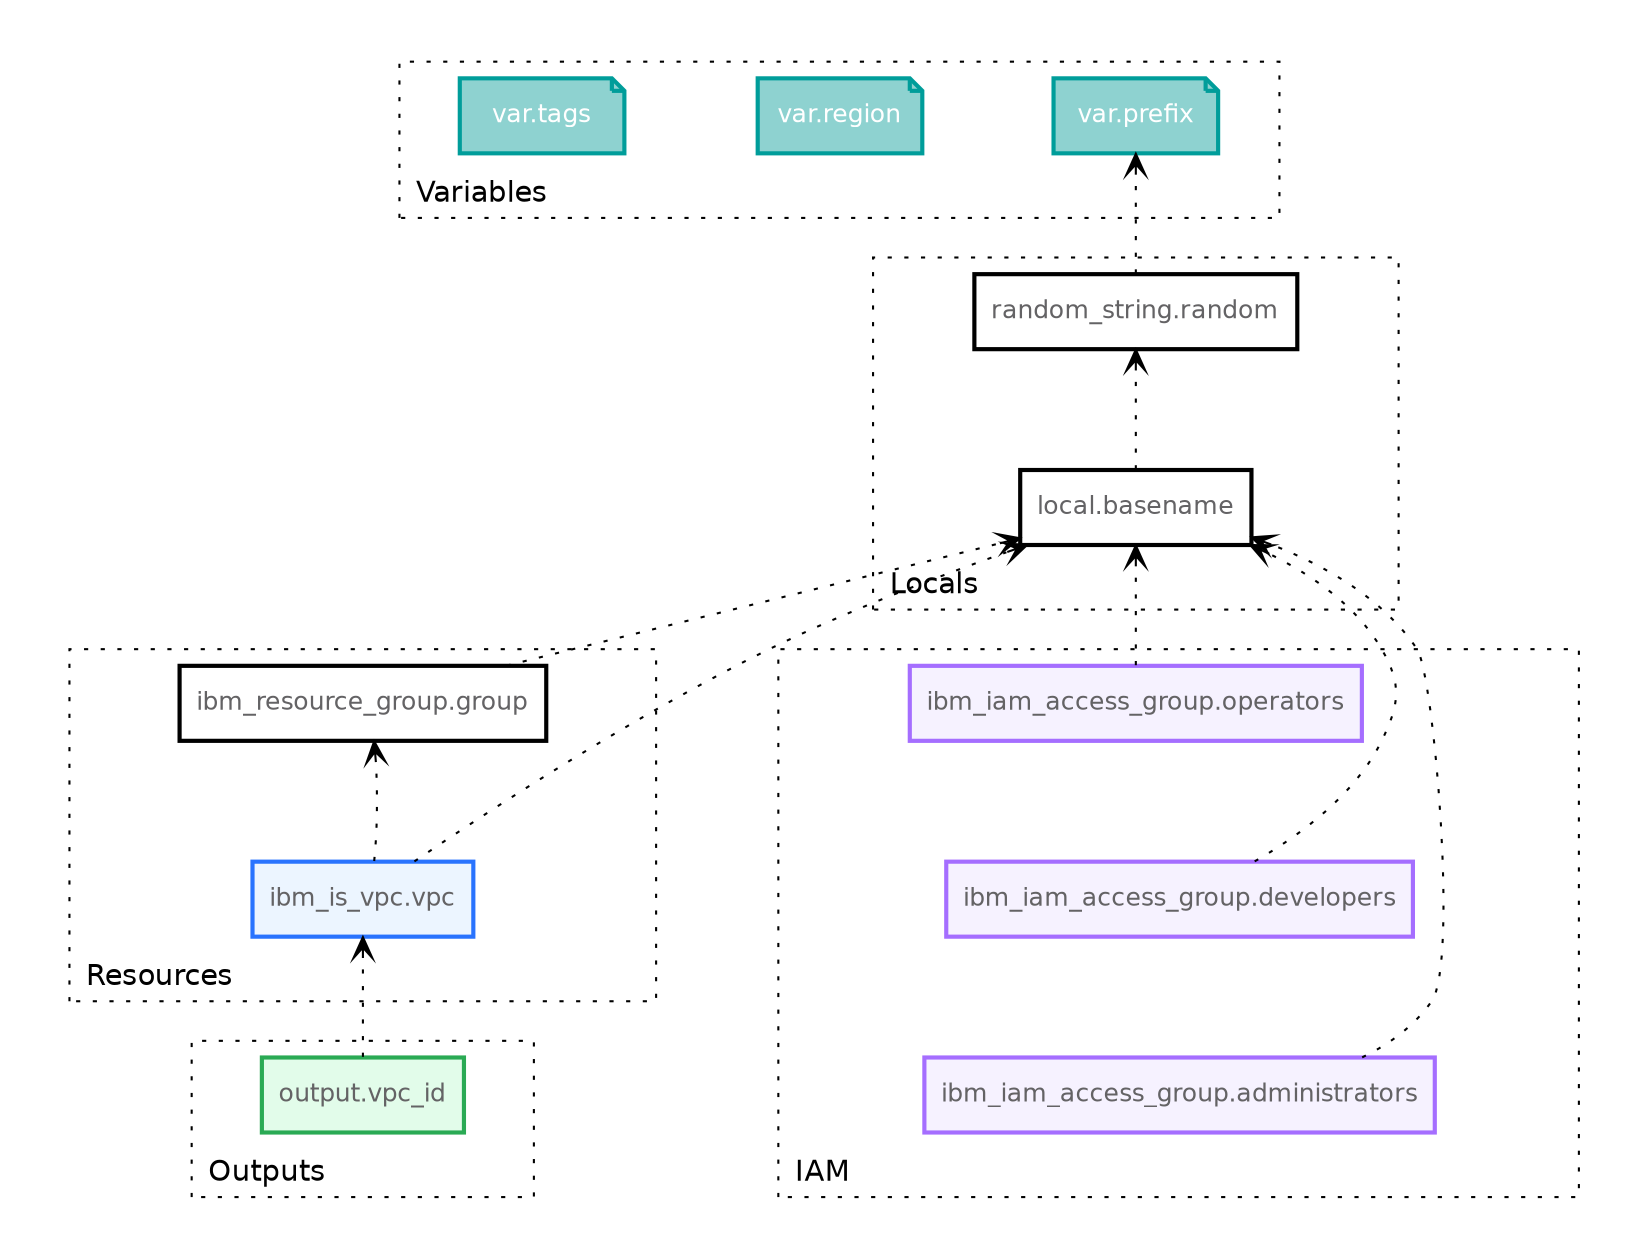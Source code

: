 digraph G {
  graph [
    bgcolor="#FFFFFF",
    compound=true,
    fontname=helvetica,
    labeljust=l,
    pad=0.3,
    rankdir=BT,
    ranksep=0.8,
    ratio=0.75
  ];

  node [
    fontcolor="#646365",
    fontname=helvetica,
    fontsize=12,
    shape=box,
    width=1.1
    penwidth = 2
  ];

  edge [
    arrowhead=vee,
    color="#000000",
    fontcolor="#646365",
    fontname=helvetica,
    fontsize=8,
    style=dotted
  ];

  subgraph cluster_variables {
    label = "Variables"
    style = dotted

    "[root] var.prefix" [label = "var.prefix", shape = "note"]
    "[root] var.region" [label = "var.region", shape = "note"]
    "[root] var.tags" [label = "var.tags", shape = "note"]
  }

  subgraph cluster_locals {
    label = "Locals"
    style = dotted

    "[root] random_string.random (expand)" [label = "random_string.random", shape = "box"]
    "[root] local.basename (expand)" [ label = "local.basename" ]
  }

  subgraph cluster_vpc {
    label = "Resources"
    style = dotted

    "[root] ibm_is_vpc.vpc (expand)" [ label = "ibm_is_vpc.vpc" ]
    "[root] ibm_resource_group.group (expand)" [label = "ibm_resource_group.group", shape = "box"]

    "[root] ibm_is_vpc.vpc (expand)" ->
    "[root] ibm_resource_group.group (expand)" [ style = "invis" ]
  }

  subgraph cluster_iam {
    label = "IAM"
    style = dotted

    "[root] ibm_iam_access_group.administrators (expand)" [label = "ibm_iam_access_group.administrators", shape = "box"]
    "[root] ibm_iam_access_group.developers (expand)" [label = "ibm_iam_access_group.developers", shape = "box"]
    "[root] ibm_iam_access_group.operators (expand)" [label = "ibm_iam_access_group.operators", shape = "box"]

    "[root] ibm_iam_access_group.administrators (expand)" ->
    "[root] ibm_iam_access_group.developers (expand)" ->
    "[root] ibm_iam_access_group.operators (expand)" [ style = "invis" ]
  }

  subgraph cluster_outputs {
    label = "Outputs"
    style = dotted

    "[root] output.vpc_id (expand)" [ label = "output.vpc_id" ]
  }

  "[root] ibm_iam_access_group.administrators (expand)" -> "[root] local.basename (expand)"
  "[root] ibm_iam_access_group.developers (expand)" -> "[root] local.basename (expand)"
  "[root] ibm_iam_access_group.operators (expand)" -> "[root] local.basename (expand)"
  "[root] ibm_is_vpc.vpc (expand)" -> "[root] ibm_resource_group.group (expand)"
  "[root] ibm_is_vpc.vpc (expand)" -> "[root] local.basename (expand)"
  "[root] ibm_resource_group.group (expand)" -> "[root] local.basename (expand)"
  "[root] local.basename (expand)" -> "[root] random_string.random (expand)"
  "[root] random_string.random (expand)" -> "[root] var.prefix"
  "[root] output.vpc_id (expand)" -> "[root] ibm_is_vpc.vpc (expand)"

  "[root] var.prefix",
  "[root] var.region",
  "[root] var.tags"
  [
    fillcolor = "#8ed2d0"
    color = "#009d9a"
    style = "filled"
    fontcolor = "#ffffff"
  ]

  "[root] ibm_is_vpc.vpc (expand)"
  [
    shape = "box",
    style = "filled",
    fillcolor = "#ecf5ff"
    color = "#2973fe"
  ]

  "[root] ibm_iam_access_group.administrators (expand)",
  "[root] ibm_iam_access_group.developers (expand)",
  "[root] ibm_iam_access_group.operators (expand)"
  [
    style = "filled"
    fillcolor = "#f6f2ff"
    color = "#a56eff"
  ]

  "[root] output.vpc_id (expand)"
  [
    style = "filled"
    fillcolor = "#e2fcea"
    color = "#2aaa54"
  ]
}

